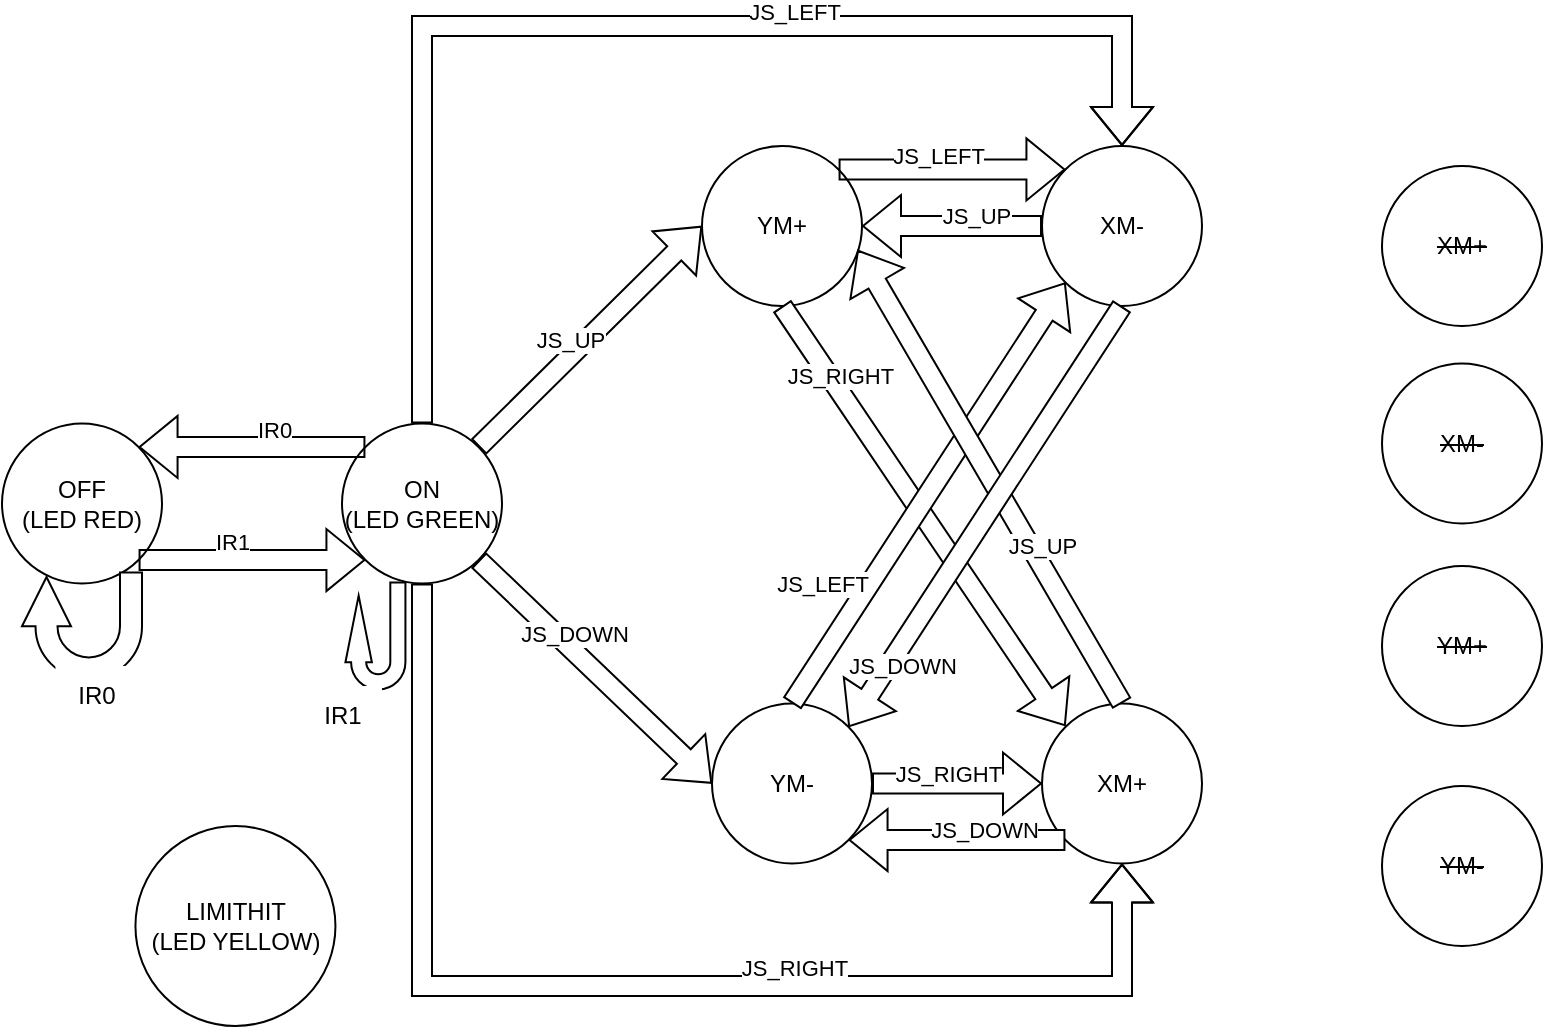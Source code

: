 <mxfile version="26.1.0">
  <diagram name="Page-1" id="kB0DlWxN-1KlUbb1_Ff1">
    <mxGraphModel dx="724" dy="426" grid="1" gridSize="10" guides="1" tooltips="1" connect="1" arrows="1" fold="1" page="1" pageScale="1" pageWidth="850" pageHeight="1100" math="0" shadow="0">
      <root>
        <mxCell id="0" />
        <mxCell id="1" parent="0" />
        <mxCell id="ymLdJi7pqmQS5Yl3dvWs-1" value="XM+" style="ellipse;whiteSpace=wrap;html=1;aspect=fixed;" vertex="1" parent="1">
          <mxGeometry x="550" y="438.75" width="80" height="80" as="geometry" />
        </mxCell>
        <mxCell id="ymLdJi7pqmQS5Yl3dvWs-3" value="YM-" style="ellipse;whiteSpace=wrap;html=1;aspect=fixed;" vertex="1" parent="1">
          <mxGeometry x="385" y="438.75" width="80" height="80" as="geometry" />
        </mxCell>
        <mxCell id="ymLdJi7pqmQS5Yl3dvWs-4" value="&lt;strike&gt;XM-&lt;/strike&gt;" style="ellipse;whiteSpace=wrap;html=1;aspect=fixed;" vertex="1" parent="1">
          <mxGeometry x="720" y="268.75" width="80" height="80" as="geometry" />
        </mxCell>
        <mxCell id="ymLdJi7pqmQS5Yl3dvWs-5" value="Y&lt;span style=&quot;background-color: transparent; color: light-dark(rgb(0, 0, 0), rgb(255, 255, 255));&quot;&gt;M+&lt;/span&gt;" style="ellipse;whiteSpace=wrap;html=1;aspect=fixed;" vertex="1" parent="1">
          <mxGeometry x="380" y="160" width="80" height="80" as="geometry" />
        </mxCell>
        <mxCell id="ymLdJi7pqmQS5Yl3dvWs-6" value="ON&lt;div&gt;(LED GREEN)&lt;/div&gt;" style="ellipse;whiteSpace=wrap;html=1;aspect=fixed;" vertex="1" parent="1">
          <mxGeometry x="200" y="298.75" width="80" height="80" as="geometry" />
        </mxCell>
        <mxCell id="ymLdJi7pqmQS5Yl3dvWs-7" value="OFF&lt;div&gt;(LED RED)&lt;/div&gt;" style="ellipse;whiteSpace=wrap;html=1;aspect=fixed;" vertex="1" parent="1">
          <mxGeometry x="30" y="298.75" width="80" height="80" as="geometry" />
        </mxCell>
        <mxCell id="ymLdJi7pqmQS5Yl3dvWs-11" value="LIMITHIT&lt;div&gt;(LED YELLOW)&lt;/div&gt;" style="ellipse;whiteSpace=wrap;html=1;aspect=fixed;" vertex="1" parent="1">
          <mxGeometry x="96.72" y="500" width="100" height="100" as="geometry" />
        </mxCell>
        <mxCell id="ymLdJi7pqmQS5Yl3dvWs-13" value="&lt;strike&gt;XM+&lt;/strike&gt;" style="ellipse;whiteSpace=wrap;html=1;aspect=fixed;" vertex="1" parent="1">
          <mxGeometry x="720" y="170" width="80" height="80" as="geometry" />
        </mxCell>
        <mxCell id="ymLdJi7pqmQS5Yl3dvWs-14" value="XM-" style="ellipse;whiteSpace=wrap;html=1;aspect=fixed;" vertex="1" parent="1">
          <mxGeometry x="550" y="160" width="80" height="80" as="geometry" />
        </mxCell>
        <mxCell id="ymLdJi7pqmQS5Yl3dvWs-15" value="&lt;strike&gt;Y&lt;span style=&quot;background-color: transparent; color: light-dark(rgb(0, 0, 0), rgb(255, 255, 255));&quot;&gt;M+&lt;/span&gt;&lt;/strike&gt;" style="ellipse;whiteSpace=wrap;html=1;aspect=fixed;" vertex="1" parent="1">
          <mxGeometry x="720" y="370" width="80" height="80" as="geometry" />
        </mxCell>
        <mxCell id="ymLdJi7pqmQS5Yl3dvWs-16" value="&lt;strike&gt;YM-&lt;/strike&gt;" style="ellipse;whiteSpace=wrap;html=1;aspect=fixed;" vertex="1" parent="1">
          <mxGeometry x="720" y="480" width="80" height="80" as="geometry" />
        </mxCell>
        <mxCell id="ymLdJi7pqmQS5Yl3dvWs-27" value="" style="shape=flexArrow;endArrow=classic;html=1;rounded=0;exitX=1;exitY=1;exitDx=0;exitDy=0;entryX=0;entryY=1;entryDx=0;entryDy=0;" edge="1" parent="1" source="ymLdJi7pqmQS5Yl3dvWs-7" target="ymLdJi7pqmQS5Yl3dvWs-6">
          <mxGeometry width="50" height="50" relative="1" as="geometry">
            <mxPoint x="540" y="448.75" as="sourcePoint" />
            <mxPoint x="190" y="430" as="targetPoint" />
          </mxGeometry>
        </mxCell>
        <mxCell id="ymLdJi7pqmQS5Yl3dvWs-30" value="IR1" style="edgeLabel;html=1;align=center;verticalAlign=middle;resizable=0;points=[];" vertex="1" connectable="0" parent="ymLdJi7pqmQS5Yl3dvWs-27">
          <mxGeometry x="-0.185" relative="1" as="geometry">
            <mxPoint y="-9" as="offset" />
          </mxGeometry>
        </mxCell>
        <mxCell id="ymLdJi7pqmQS5Yl3dvWs-37" value="" style="html=1;shadow=0;dashed=0;align=center;verticalAlign=middle;shape=mxgraph.arrows2.uTurnArrow;dy=3.78;arrowHead=13.22;dx2=33.33;rotation=-90;" vertex="1" parent="1">
          <mxGeometry x="190" y="390" width="53.43" height="30" as="geometry" />
        </mxCell>
        <mxCell id="ymLdJi7pqmQS5Yl3dvWs-39" value="IR1" style="text;html=1;align=center;verticalAlign=middle;resizable=0;points=[];autosize=1;strokeColor=none;fillColor=default;rounded=0;glass=0;" vertex="1" parent="1">
          <mxGeometry x="180" y="430" width="40" height="30" as="geometry" />
        </mxCell>
        <mxCell id="ymLdJi7pqmQS5Yl3dvWs-40" value="" style="shape=flexArrow;endArrow=classic;html=1;rounded=0;exitX=0;exitY=0;exitDx=0;exitDy=0;entryX=1;entryY=0;entryDx=0;entryDy=0;" edge="1" parent="1" source="ymLdJi7pqmQS5Yl3dvWs-6" target="ymLdJi7pqmQS5Yl3dvWs-7">
          <mxGeometry width="50" height="50" relative="1" as="geometry">
            <mxPoint x="200" y="330" as="sourcePoint" />
            <mxPoint x="110" y="330" as="targetPoint" />
          </mxGeometry>
        </mxCell>
        <mxCell id="ymLdJi7pqmQS5Yl3dvWs-41" value="IR0" style="edgeLabel;html=1;align=center;verticalAlign=middle;resizable=0;points=[];" vertex="1" connectable="0" parent="ymLdJi7pqmQS5Yl3dvWs-40">
          <mxGeometry x="-0.185" relative="1" as="geometry">
            <mxPoint y="-9" as="offset" />
          </mxGeometry>
        </mxCell>
        <mxCell id="ymLdJi7pqmQS5Yl3dvWs-43" value="" style="html=1;shadow=0;dashed=0;align=center;verticalAlign=middle;shape=mxgraph.arrows2.uTurnArrow;dy=5.5;arrowHead=24.5;dx2=24.59;rotation=-90;" vertex="1" parent="1">
          <mxGeometry x="43.29" y="370" width="53.43" height="60" as="geometry" />
        </mxCell>
        <mxCell id="ymLdJi7pqmQS5Yl3dvWs-45" value="IR0" style="text;html=1;align=center;verticalAlign=middle;resizable=0;points=[];autosize=1;strokeColor=none;fillColor=default;rounded=0;glass=0;" vertex="1" parent="1">
          <mxGeometry x="56.72" y="420" width="40" height="30" as="geometry" />
        </mxCell>
        <mxCell id="ymLdJi7pqmQS5Yl3dvWs-49" value="" style="shape=flexArrow;endArrow=classic;html=1;rounded=0;entryX=0;entryY=0.5;entryDx=0;entryDy=0;exitX=1;exitY=0.5;exitDx=0;exitDy=0;fillColor=default;" edge="1" parent="1" source="ymLdJi7pqmQS5Yl3dvWs-3" target="ymLdJi7pqmQS5Yl3dvWs-1">
          <mxGeometry width="50" height="50" relative="1" as="geometry">
            <mxPoint x="230" y="240" as="sourcePoint" />
            <mxPoint x="340.72" y="209.5" as="targetPoint" />
          </mxGeometry>
        </mxCell>
        <mxCell id="ymLdJi7pqmQS5Yl3dvWs-50" value="JS_RIGHT" style="edgeLabel;html=1;align=center;verticalAlign=middle;resizable=0;points=[];" vertex="1" connectable="0" parent="ymLdJi7pqmQS5Yl3dvWs-49">
          <mxGeometry x="-0.185" relative="1" as="geometry">
            <mxPoint x="3" y="-5" as="offset" />
          </mxGeometry>
        </mxCell>
        <mxCell id="ymLdJi7pqmQS5Yl3dvWs-51" value="" style="shape=flexArrow;endArrow=classic;html=1;rounded=0;entryX=0;entryY=0;entryDx=0;entryDy=0;exitX=1;exitY=0;exitDx=0;exitDy=0;" edge="1" parent="1" source="ymLdJi7pqmQS5Yl3dvWs-5" target="ymLdJi7pqmQS5Yl3dvWs-14">
          <mxGeometry width="50" height="50" relative="1" as="geometry">
            <mxPoint x="310" y="210" as="sourcePoint" />
            <mxPoint x="370" y="220" as="targetPoint" />
          </mxGeometry>
        </mxCell>
        <mxCell id="ymLdJi7pqmQS5Yl3dvWs-52" value="IR1" style="edgeLabel;html=1;align=center;verticalAlign=middle;resizable=0;points=[];" vertex="1" connectable="0" parent="ymLdJi7pqmQS5Yl3dvWs-51">
          <mxGeometry x="-0.185" relative="1" as="geometry">
            <mxPoint y="-9" as="offset" />
          </mxGeometry>
        </mxCell>
        <mxCell id="ymLdJi7pqmQS5Yl3dvWs-59" value="JS_LEFT" style="edgeLabel;html=1;align=center;verticalAlign=middle;resizable=0;points=[];" vertex="1" connectable="0" parent="ymLdJi7pqmQS5Yl3dvWs-51">
          <mxGeometry x="-0.133" y="7" relative="1" as="geometry">
            <mxPoint as="offset" />
          </mxGeometry>
        </mxCell>
        <mxCell id="ymLdJi7pqmQS5Yl3dvWs-53" value="" style="shape=flexArrow;endArrow=classic;html=1;rounded=0;entryX=0;entryY=0.5;entryDx=0;entryDy=0;exitX=1;exitY=0;exitDx=0;exitDy=0;" edge="1" parent="1" source="ymLdJi7pqmQS5Yl3dvWs-6" target="ymLdJi7pqmQS5Yl3dvWs-5">
          <mxGeometry width="50" height="50" relative="1" as="geometry">
            <mxPoint x="287" y="330" as="sourcePoint" />
            <mxPoint x="380" y="230" as="targetPoint" />
          </mxGeometry>
        </mxCell>
        <mxCell id="ymLdJi7pqmQS5Yl3dvWs-54" value="JS_UP" style="edgeLabel;html=1;align=center;verticalAlign=middle;resizable=0;points=[];" vertex="1" connectable="0" parent="ymLdJi7pqmQS5Yl3dvWs-53">
          <mxGeometry x="-0.185" relative="1" as="geometry">
            <mxPoint y="-9" as="offset" />
          </mxGeometry>
        </mxCell>
        <mxCell id="ymLdJi7pqmQS5Yl3dvWs-57" value="" style="shape=flexArrow;endArrow=classic;html=1;rounded=0;entryX=0;entryY=0.5;entryDx=0;entryDy=0;exitX=1;exitY=1;exitDx=0;exitDy=0;" edge="1" parent="1" source="ymLdJi7pqmQS5Yl3dvWs-6" target="ymLdJi7pqmQS5Yl3dvWs-3">
          <mxGeometry width="50" height="50" relative="1" as="geometry">
            <mxPoint x="253.43" y="458.75" as="sourcePoint" />
            <mxPoint x="333.43" y="538.75" as="targetPoint" />
          </mxGeometry>
        </mxCell>
        <mxCell id="ymLdJi7pqmQS5Yl3dvWs-58" value="JS_DOWN" style="edgeLabel;html=1;align=center;verticalAlign=middle;resizable=0;points=[];" vertex="1" connectable="0" parent="ymLdJi7pqmQS5Yl3dvWs-57">
          <mxGeometry x="-0.185" relative="1" as="geometry">
            <mxPoint y="-9" as="offset" />
          </mxGeometry>
        </mxCell>
        <mxCell id="ymLdJi7pqmQS5Yl3dvWs-70" value="" style="shape=flexArrow;endArrow=classic;html=1;rounded=0;entryX=0;entryY=0;entryDx=0;entryDy=0;exitX=0.5;exitY=1;exitDx=0;exitDy=0;fillColor=default;" edge="1" parent="1" source="ymLdJi7pqmQS5Yl3dvWs-5">
          <mxGeometry width="50" height="50" relative="1" as="geometry">
            <mxPoint x="448.284" y="227.814" as="sourcePoint" />
            <mxPoint x="561.716" y="449.996" as="targetPoint" />
          </mxGeometry>
        </mxCell>
        <mxCell id="ymLdJi7pqmQS5Yl3dvWs-72" value="JS_RIGHT" style="edgeLabel;html=1;align=center;verticalAlign=middle;resizable=0;points=[];" vertex="1" connectable="0" parent="ymLdJi7pqmQS5Yl3dvWs-70">
          <mxGeometry x="-0.133" y="7" relative="1" as="geometry">
            <mxPoint x="-39" y="-53" as="offset" />
          </mxGeometry>
        </mxCell>
        <mxCell id="ymLdJi7pqmQS5Yl3dvWs-73" value="" style="shape=flexArrow;endArrow=classic;html=1;rounded=0;entryX=0;entryY=1;entryDx=0;entryDy=0;exitX=0.5;exitY=0;exitDx=0;exitDy=0;fillColor=default;" edge="1" parent="1" source="ymLdJi7pqmQS5Yl3dvWs-3" target="ymLdJi7pqmQS5Yl3dvWs-14">
          <mxGeometry width="50" height="50" relative="1" as="geometry">
            <mxPoint x="440" y="420" as="sourcePoint" />
            <mxPoint x="525" y="420" as="targetPoint" />
          </mxGeometry>
        </mxCell>
        <mxCell id="ymLdJi7pqmQS5Yl3dvWs-74" value="JS_LEFT" style="edgeLabel;html=1;align=center;verticalAlign=middle;resizable=0;points=[];" vertex="1" connectable="0" parent="ymLdJi7pqmQS5Yl3dvWs-73">
          <mxGeometry x="-0.185" relative="1" as="geometry">
            <mxPoint x="-41" y="26" as="offset" />
          </mxGeometry>
        </mxCell>
        <mxCell id="ymLdJi7pqmQS5Yl3dvWs-76" value="" style="shape=flexArrow;endArrow=classic;html=1;rounded=0;exitX=0.5;exitY=1;exitDx=0;exitDy=0;entryX=0.5;entryY=1;entryDx=0;entryDy=0;" edge="1" parent="1" source="ymLdJi7pqmQS5Yl3dvWs-6" target="ymLdJi7pqmQS5Yl3dvWs-1">
          <mxGeometry width="50" height="50" relative="1" as="geometry">
            <mxPoint x="320" y="370" as="sourcePoint" />
            <mxPoint x="320" y="550" as="targetPoint" />
            <Array as="points">
              <mxPoint x="240" y="580" />
              <mxPoint x="590" y="580" />
            </Array>
          </mxGeometry>
        </mxCell>
        <mxCell id="ymLdJi7pqmQS5Yl3dvWs-77" value="JS_RIGHT" style="edgeLabel;html=1;align=center;verticalAlign=middle;resizable=0;points=[];" vertex="1" connectable="0" parent="ymLdJi7pqmQS5Yl3dvWs-76">
          <mxGeometry x="-0.185" relative="1" as="geometry">
            <mxPoint x="137" y="-9" as="offset" />
          </mxGeometry>
        </mxCell>
        <mxCell id="ymLdJi7pqmQS5Yl3dvWs-79" value="" style="shape=flexArrow;endArrow=classic;html=1;rounded=0;entryX=0.5;entryY=0;entryDx=0;entryDy=0;exitX=0.5;exitY=0;exitDx=0;exitDy=0;" edge="1" parent="1" source="ymLdJi7pqmQS5Yl3dvWs-6" target="ymLdJi7pqmQS5Yl3dvWs-14">
          <mxGeometry width="50" height="50" relative="1" as="geometry">
            <mxPoint x="470" y="210" as="sourcePoint" />
            <mxPoint x="560" y="210" as="targetPoint" />
            <Array as="points">
              <mxPoint x="240" y="100" />
              <mxPoint x="590" y="100" />
            </Array>
          </mxGeometry>
        </mxCell>
        <mxCell id="ymLdJi7pqmQS5Yl3dvWs-81" value="JS_LEFT" style="edgeLabel;html=1;align=center;verticalAlign=middle;resizable=0;points=[];" vertex="1" connectable="0" parent="ymLdJi7pqmQS5Yl3dvWs-79">
          <mxGeometry x="-0.133" y="7" relative="1" as="geometry">
            <mxPoint x="120" as="offset" />
          </mxGeometry>
        </mxCell>
        <mxCell id="ymLdJi7pqmQS5Yl3dvWs-82" value="" style="shape=flexArrow;endArrow=classic;html=1;rounded=0;entryX=1;entryY=1;entryDx=0;entryDy=0;exitX=0;exitY=1;exitDx=0;exitDy=0;fillColor=default;" edge="1" parent="1" source="ymLdJi7pqmQS5Yl3dvWs-1" target="ymLdJi7pqmQS5Yl3dvWs-3">
          <mxGeometry width="50" height="50" relative="1" as="geometry">
            <mxPoint x="441" y="530" as="sourcePoint" />
            <mxPoint x="550" y="530" as="targetPoint" />
          </mxGeometry>
        </mxCell>
        <mxCell id="ymLdJi7pqmQS5Yl3dvWs-83" value="JS_DOWN" style="edgeLabel;html=1;align=center;verticalAlign=middle;resizable=0;points=[];" vertex="1" connectable="0" parent="ymLdJi7pqmQS5Yl3dvWs-82">
          <mxGeometry x="-0.185" relative="1" as="geometry">
            <mxPoint x="3" y="-5" as="offset" />
          </mxGeometry>
        </mxCell>
        <mxCell id="ymLdJi7pqmQS5Yl3dvWs-84" value="" style="shape=flexArrow;endArrow=classic;html=1;rounded=0;entryX=1;entryY=0.5;entryDx=0;entryDy=0;exitX=0;exitY=0.5;exitDx=0;exitDy=0;fillColor=default;" edge="1" parent="1" source="ymLdJi7pqmQS5Yl3dvWs-14" target="ymLdJi7pqmQS5Yl3dvWs-5">
          <mxGeometry width="50" height="50" relative="1" as="geometry">
            <mxPoint x="574" y="220" as="sourcePoint" />
            <mxPoint x="465" y="220" as="targetPoint" />
          </mxGeometry>
        </mxCell>
        <mxCell id="ymLdJi7pqmQS5Yl3dvWs-85" value="JS_UP" style="edgeLabel;html=1;align=center;verticalAlign=middle;resizable=0;points=[];" vertex="1" connectable="0" parent="ymLdJi7pqmQS5Yl3dvWs-84">
          <mxGeometry x="-0.185" relative="1" as="geometry">
            <mxPoint x="3" y="-5" as="offset" />
          </mxGeometry>
        </mxCell>
        <mxCell id="ymLdJi7pqmQS5Yl3dvWs-86" value="" style="shape=flexArrow;endArrow=classic;html=1;rounded=0;entryX=0.972;entryY=0.649;entryDx=0;entryDy=0;exitX=0.5;exitY=0;exitDx=0;exitDy=0;fillColor=default;entryPerimeter=0;" edge="1" parent="1" source="ymLdJi7pqmQS5Yl3dvWs-1" target="ymLdJi7pqmQS5Yl3dvWs-5">
          <mxGeometry width="50" height="50" relative="1" as="geometry">
            <mxPoint x="500.004" y="216.564" as="sourcePoint" />
            <mxPoint x="613.436" y="438.746" as="targetPoint" />
          </mxGeometry>
        </mxCell>
        <mxCell id="ymLdJi7pqmQS5Yl3dvWs-87" value="JS_UP" style="edgeLabel;html=1;align=center;verticalAlign=middle;resizable=0;points=[];" vertex="1" connectable="0" parent="ymLdJi7pqmQS5Yl3dvWs-86">
          <mxGeometry x="-0.133" y="7" relative="1" as="geometry">
            <mxPoint x="23" y="16" as="offset" />
          </mxGeometry>
        </mxCell>
        <mxCell id="ymLdJi7pqmQS5Yl3dvWs-88" value="" style="shape=flexArrow;endArrow=classic;html=1;rounded=0;entryX=1;entryY=0;entryDx=0;entryDy=0;exitX=0.5;exitY=1;exitDx=0;exitDy=0;fillColor=default;" edge="1" parent="1" source="ymLdJi7pqmQS5Yl3dvWs-14" target="ymLdJi7pqmQS5Yl3dvWs-3">
          <mxGeometry width="50" height="50" relative="1" as="geometry">
            <mxPoint x="288" y="430" as="sourcePoint" />
            <mxPoint x="425" y="219" as="targetPoint" />
          </mxGeometry>
        </mxCell>
        <mxCell id="ymLdJi7pqmQS5Yl3dvWs-89" value="JS_DOWN" style="edgeLabel;html=1;align=center;verticalAlign=middle;resizable=0;points=[];" vertex="1" connectable="0" parent="ymLdJi7pqmQS5Yl3dvWs-88">
          <mxGeometry x="-0.185" relative="1" as="geometry">
            <mxPoint x="-54" y="94" as="offset" />
          </mxGeometry>
        </mxCell>
      </root>
    </mxGraphModel>
  </diagram>
</mxfile>
